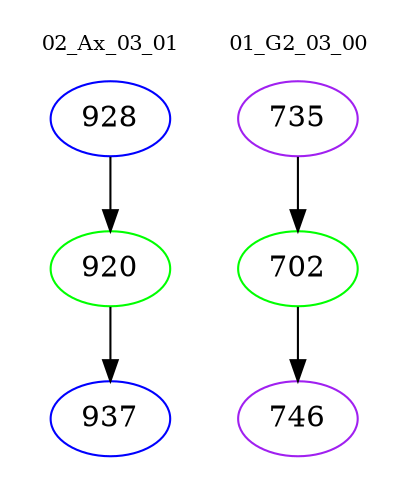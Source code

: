 digraph{
subgraph cluster_0 {
color = white
label = "02_Ax_03_01";
fontsize=10;
T0_928 [label="928", color="blue"]
T0_928 -> T0_920 [color="black"]
T0_920 [label="920", color="green"]
T0_920 -> T0_937 [color="black"]
T0_937 [label="937", color="blue"]
}
subgraph cluster_1 {
color = white
label = "01_G2_03_00";
fontsize=10;
T1_735 [label="735", color="purple"]
T1_735 -> T1_702 [color="black"]
T1_702 [label="702", color="green"]
T1_702 -> T1_746 [color="black"]
T1_746 [label="746", color="purple"]
}
}

